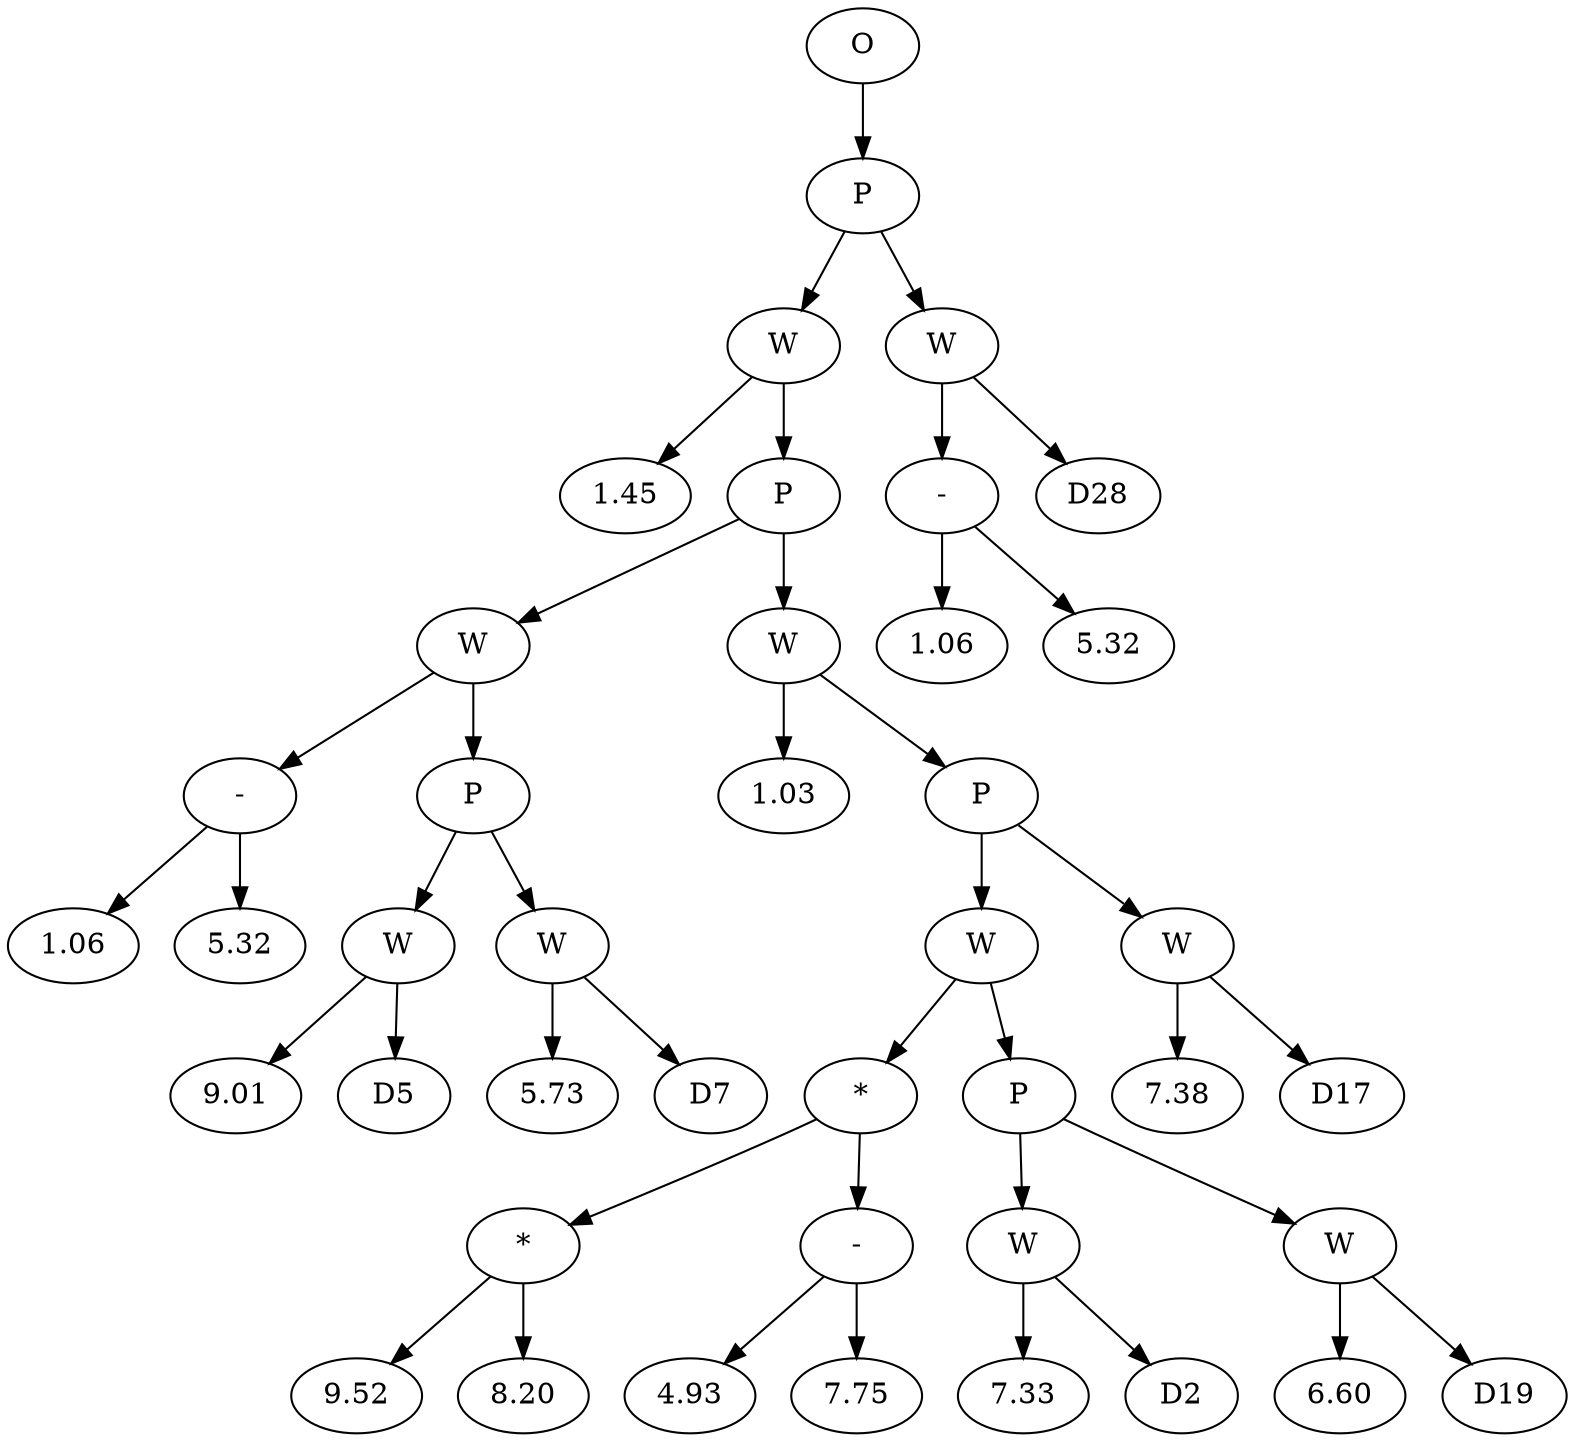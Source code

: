 // Tree
digraph {
	15376898 [label=O]
	15376899 [label=P]
	15376898 -> 15376899
	15376900 [label=W]
	15376899 -> 15376900
	15376901 [label=1.45]
	15376900 -> 15376901
	15376902 [label=P]
	15376900 -> 15376902
	15376903 [label=W]
	15376902 -> 15376903
	15376904 [label="-"]
	15376903 -> 15376904
	15376905 [label=1.06]
	15376904 -> 15376905
	15376906 [label=5.32]
	15376904 -> 15376906
	15376907 [label=P]
	15376903 -> 15376907
	15376908 [label=W]
	15376907 -> 15376908
	15376909 [label=9.01]
	15376908 -> 15376909
	15376910 [label=D5]
	15376908 -> 15376910
	15376911 [label=W]
	15376907 -> 15376911
	15376912 [label=5.73]
	15376911 -> 15376912
	15376913 [label=D7]
	15376911 -> 15376913
	15376914 [label=W]
	15376902 -> 15376914
	15376915 [label=1.03]
	15376914 -> 15376915
	15376916 [label=P]
	15376914 -> 15376916
	15376917 [label=W]
	15376916 -> 15376917
	15376918 [label="*"]
	15376917 -> 15376918
	15376919 [label="*"]
	15376918 -> 15376919
	15376920 [label=9.52]
	15376919 -> 15376920
	15376921 [label=8.20]
	15376919 -> 15376921
	15376922 [label="-"]
	15376918 -> 15376922
	15376923 [label=4.93]
	15376922 -> 15376923
	15376924 [label=7.75]
	15376922 -> 15376924
	15376925 [label=P]
	15376917 -> 15376925
	15376926 [label=W]
	15376925 -> 15376926
	15376927 [label=7.33]
	15376926 -> 15376927
	15376928 [label=D2]
	15376926 -> 15376928
	15376929 [label=W]
	15376925 -> 15376929
	15376930 [label=6.60]
	15376929 -> 15376930
	15376931 [label=D19]
	15376929 -> 15376931
	15376932 [label=W]
	15376916 -> 15376932
	15376933 [label=7.38]
	15376932 -> 15376933
	15376934 [label=D17]
	15376932 -> 15376934
	15376935 [label=W]
	15376899 -> 15376935
	15376936 [label="-"]
	15376935 -> 15376936
	15376937 [label=1.06]
	15376936 -> 15376937
	15376938 [label=5.32]
	15376936 -> 15376938
	15376939 [label=D28]
	15376935 -> 15376939
}
